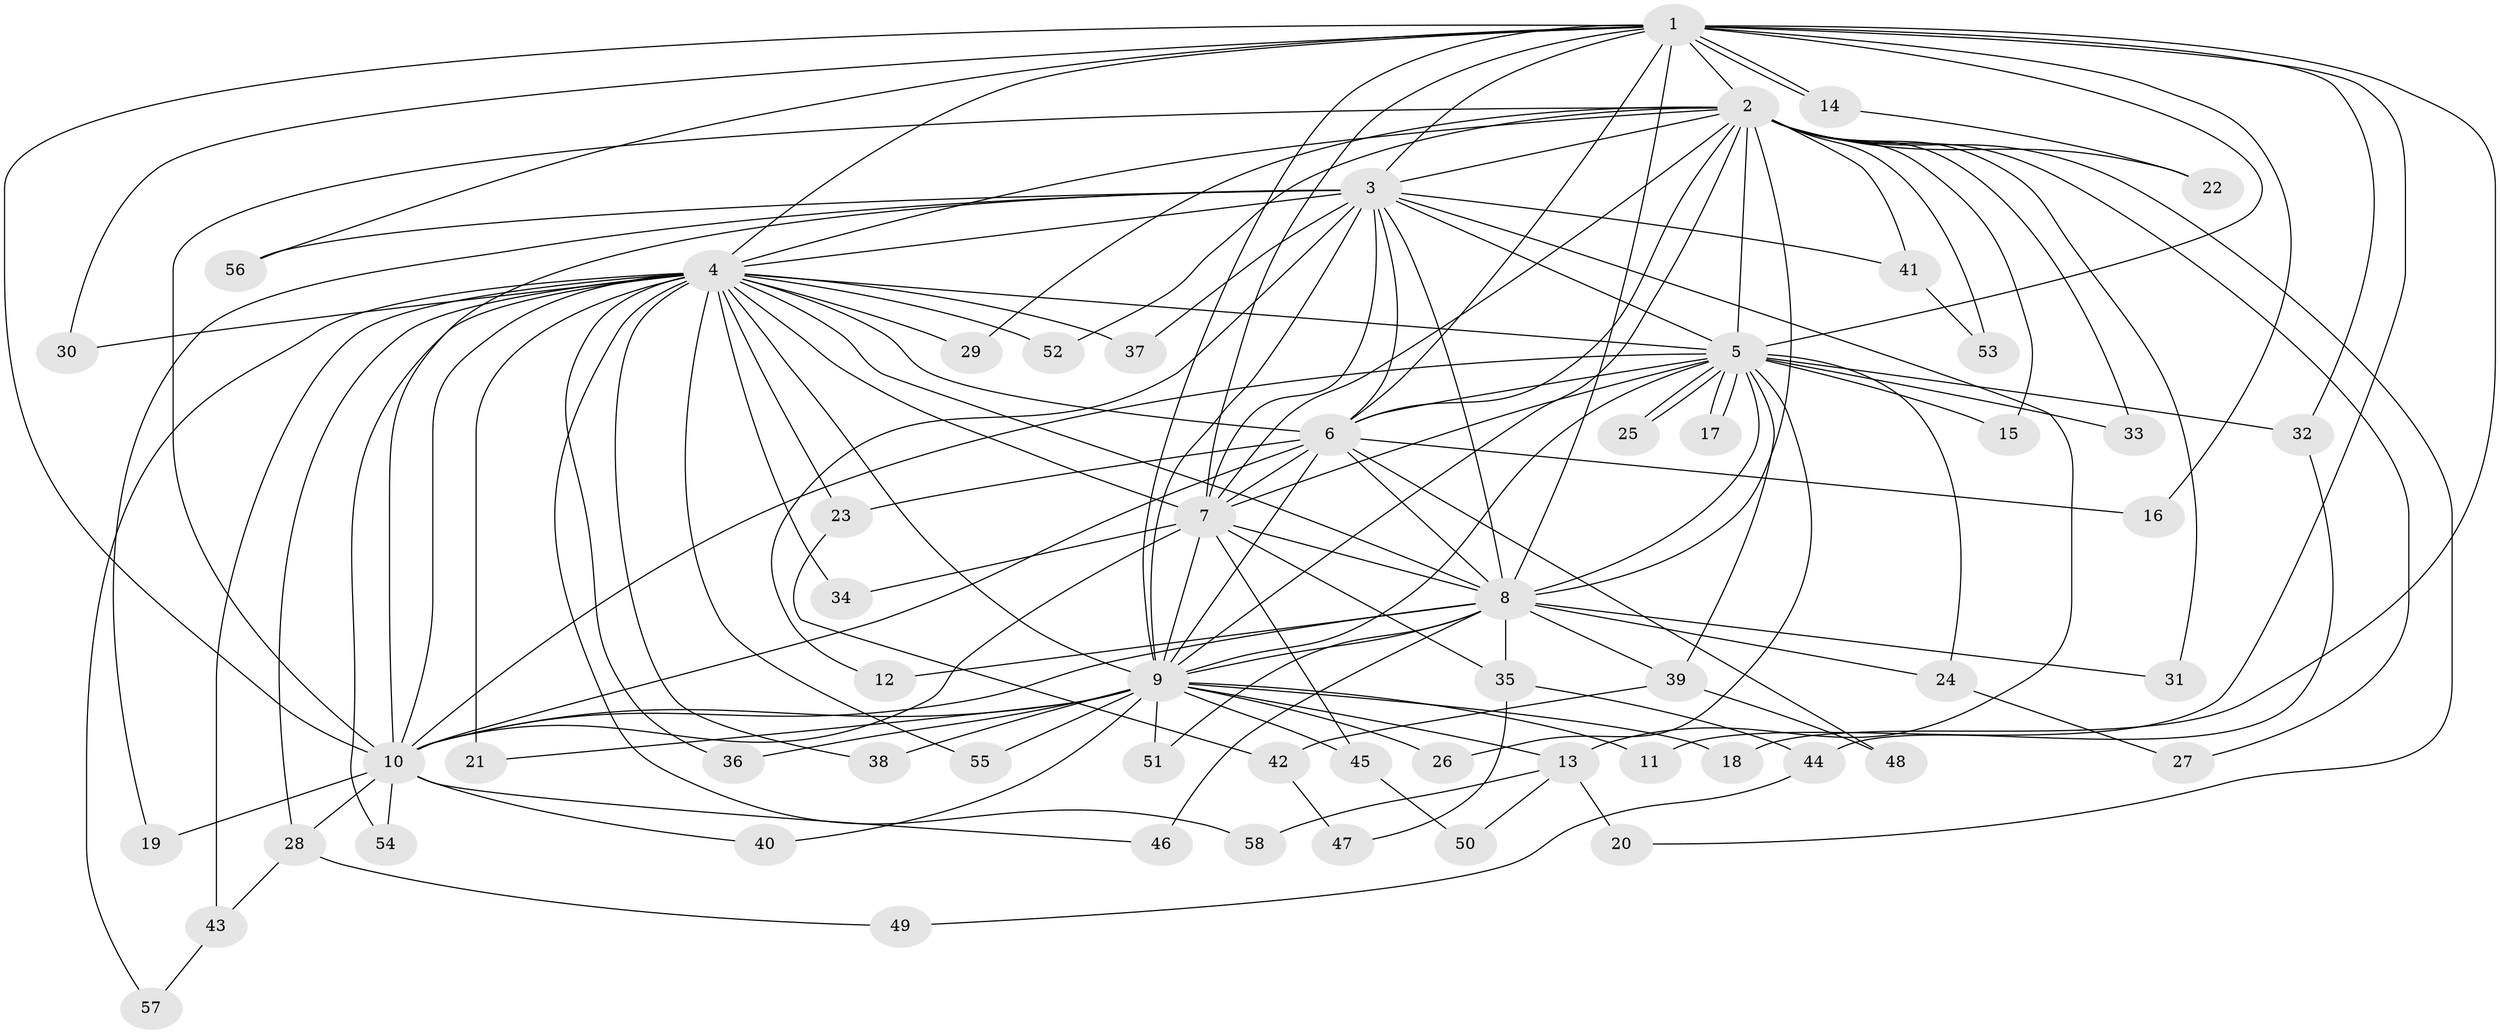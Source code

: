 // Generated by graph-tools (version 1.1) at 2025/01/03/09/25 03:01:21]
// undirected, 58 vertices, 141 edges
graph export_dot {
graph [start="1"]
  node [color=gray90,style=filled];
  1;
  2;
  3;
  4;
  5;
  6;
  7;
  8;
  9;
  10;
  11;
  12;
  13;
  14;
  15;
  16;
  17;
  18;
  19;
  20;
  21;
  22;
  23;
  24;
  25;
  26;
  27;
  28;
  29;
  30;
  31;
  32;
  33;
  34;
  35;
  36;
  37;
  38;
  39;
  40;
  41;
  42;
  43;
  44;
  45;
  46;
  47;
  48;
  49;
  50;
  51;
  52;
  53;
  54;
  55;
  56;
  57;
  58;
  1 -- 2;
  1 -- 3;
  1 -- 4;
  1 -- 5;
  1 -- 6;
  1 -- 7;
  1 -- 8;
  1 -- 9;
  1 -- 10;
  1 -- 11;
  1 -- 14;
  1 -- 14;
  1 -- 16;
  1 -- 18;
  1 -- 30;
  1 -- 32;
  1 -- 56;
  2 -- 3;
  2 -- 4;
  2 -- 5;
  2 -- 6;
  2 -- 7;
  2 -- 8;
  2 -- 9;
  2 -- 10;
  2 -- 15;
  2 -- 20;
  2 -- 22;
  2 -- 27;
  2 -- 29;
  2 -- 31;
  2 -- 33;
  2 -- 41;
  2 -- 52;
  2 -- 53;
  3 -- 4;
  3 -- 5;
  3 -- 6;
  3 -- 7;
  3 -- 8;
  3 -- 9;
  3 -- 10;
  3 -- 12;
  3 -- 13;
  3 -- 19;
  3 -- 37;
  3 -- 41;
  3 -- 56;
  4 -- 5;
  4 -- 6;
  4 -- 7;
  4 -- 8;
  4 -- 9;
  4 -- 10;
  4 -- 21;
  4 -- 23;
  4 -- 28;
  4 -- 29;
  4 -- 30;
  4 -- 34;
  4 -- 36;
  4 -- 37;
  4 -- 38;
  4 -- 43;
  4 -- 52;
  4 -- 54;
  4 -- 55;
  4 -- 57;
  4 -- 58;
  5 -- 6;
  5 -- 7;
  5 -- 8;
  5 -- 9;
  5 -- 10;
  5 -- 15;
  5 -- 17;
  5 -- 17;
  5 -- 24;
  5 -- 25;
  5 -- 25;
  5 -- 26;
  5 -- 32;
  5 -- 33;
  5 -- 39;
  6 -- 7;
  6 -- 8;
  6 -- 9;
  6 -- 10;
  6 -- 16;
  6 -- 23;
  6 -- 48;
  7 -- 8;
  7 -- 9;
  7 -- 10;
  7 -- 34;
  7 -- 35;
  7 -- 45;
  8 -- 9;
  8 -- 10;
  8 -- 12;
  8 -- 24;
  8 -- 31;
  8 -- 35;
  8 -- 39;
  8 -- 46;
  8 -- 51;
  9 -- 10;
  9 -- 11;
  9 -- 13;
  9 -- 18;
  9 -- 21;
  9 -- 26;
  9 -- 36;
  9 -- 38;
  9 -- 40;
  9 -- 45;
  9 -- 51;
  9 -- 55;
  10 -- 19;
  10 -- 28;
  10 -- 40;
  10 -- 46;
  10 -- 54;
  13 -- 20;
  13 -- 50;
  13 -- 58;
  14 -- 22;
  23 -- 42;
  24 -- 27;
  28 -- 43;
  28 -- 49;
  32 -- 44;
  35 -- 44;
  35 -- 47;
  39 -- 42;
  39 -- 48;
  41 -- 53;
  42 -- 47;
  43 -- 57;
  44 -- 49;
  45 -- 50;
}
